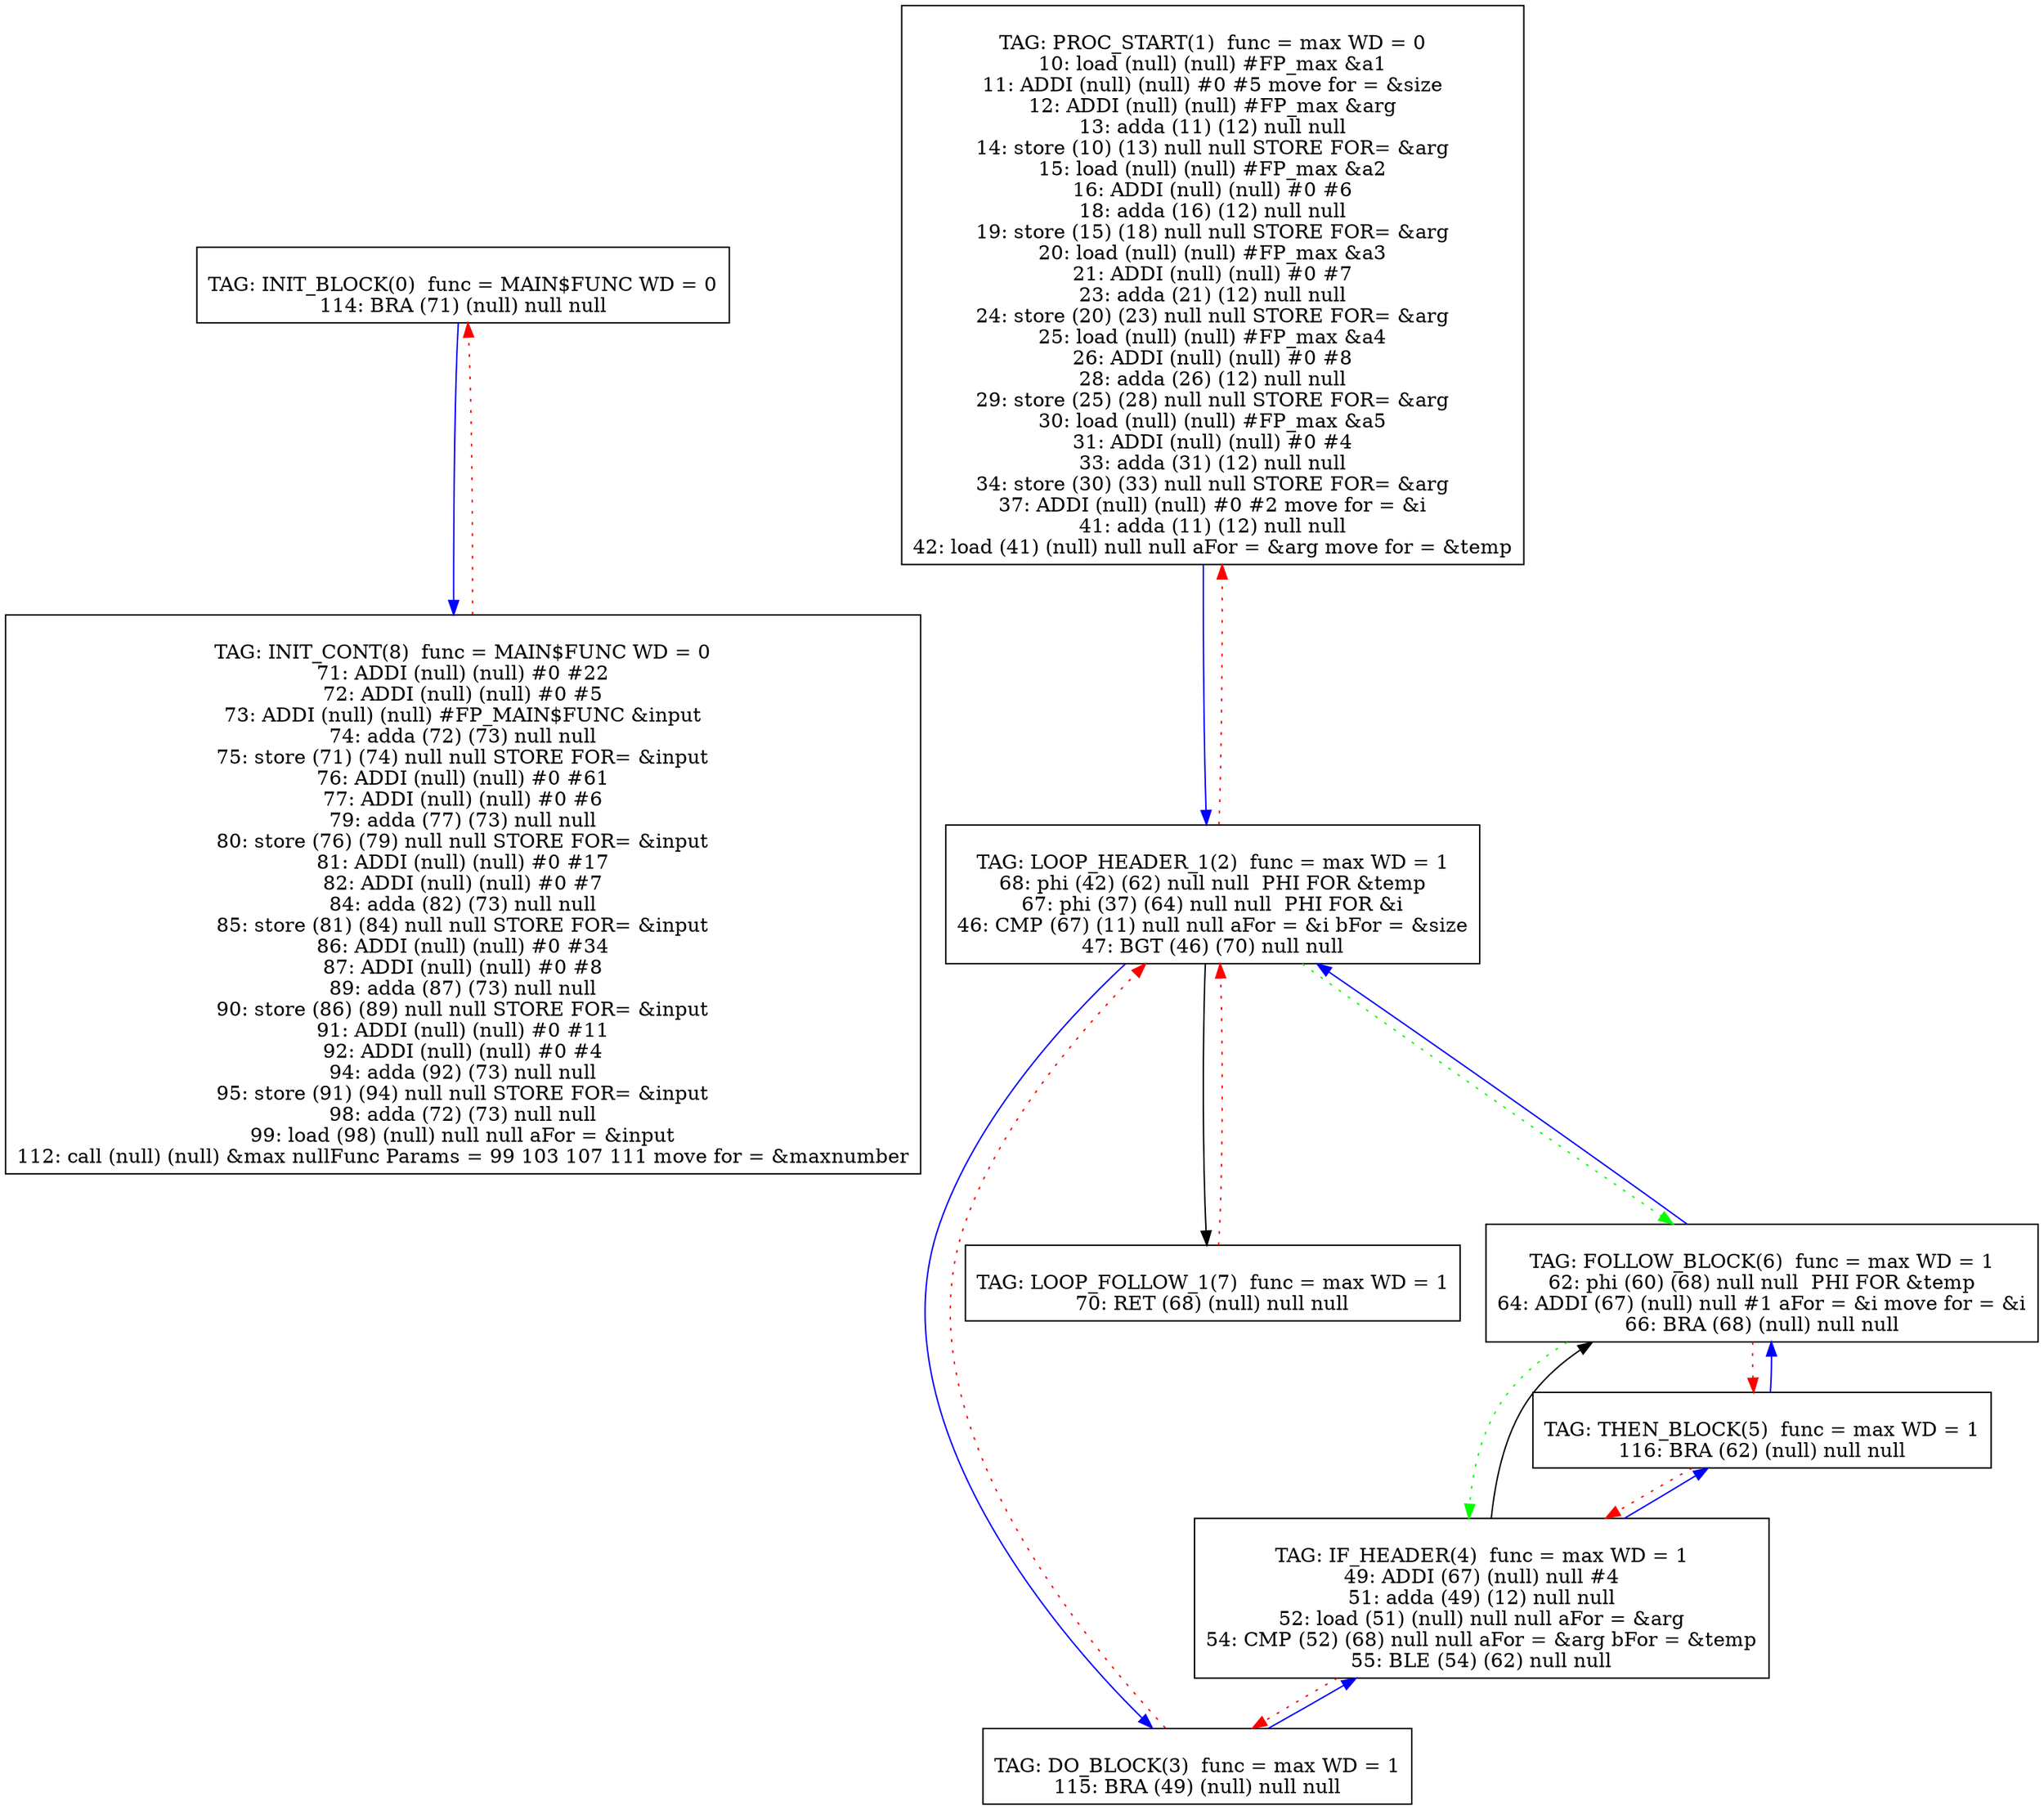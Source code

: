 digraph {
0[label="
TAG: INIT_BLOCK(0)  func = MAIN$FUNC WD = 0
114: BRA (71) (null) null null
"];
0[shape=box];
0 -> 8[color=blue]
1[label="
TAG: PROC_START(1)  func = max WD = 0
10: load (null) (null) #FP_max &a1
11: ADDI (null) (null) #0 #5 move for = &size
12: ADDI (null) (null) #FP_max &arg
13: adda (11) (12) null null
14: store (10) (13) null null STORE FOR= &arg
15: load (null) (null) #FP_max &a2
16: ADDI (null) (null) #0 #6
18: adda (16) (12) null null
19: store (15) (18) null null STORE FOR= &arg
20: load (null) (null) #FP_max &a3
21: ADDI (null) (null) #0 #7
23: adda (21) (12) null null
24: store (20) (23) null null STORE FOR= &arg
25: load (null) (null) #FP_max &a4
26: ADDI (null) (null) #0 #8
28: adda (26) (12) null null
29: store (25) (28) null null STORE FOR= &arg
30: load (null) (null) #FP_max &a5
31: ADDI (null) (null) #0 #4
33: adda (31) (12) null null
34: store (30) (33) null null STORE FOR= &arg
37: ADDI (null) (null) #0 #2 move for = &i
41: adda (11) (12) null null
42: load (41) (null) null null aFor = &arg move for = &temp
"];
1[shape=box];
1 -> 2[color=blue]
2[label="
TAG: LOOP_HEADER_1(2)  func = max WD = 1
68: phi (42) (62) null null  PHI FOR &temp
67: phi (37) (64) null null  PHI FOR &i
46: CMP (67) (11) null null aFor = &i bFor = &size
47: BGT (46) (70) null null
"];
2[shape=box];
2 -> 3[color=blue]
2 -> 7[color=black]
2 -> 1[color=red][style=dotted]
2 -> 6[color=green][style=dotted]
3[label="
TAG: DO_BLOCK(3)  func = max WD = 1
115: BRA (49) (null) null null
"];
3[shape=box];
3 -> 4[color=blue]
3 -> 2[color=red][style=dotted]
4[label="
TAG: IF_HEADER(4)  func = max WD = 1
49: ADDI (67) (null) null #4
51: adda (49) (12) null null
52: load (51) (null) null null aFor = &arg
54: CMP (52) (68) null null aFor = &arg bFor = &temp
55: BLE (54) (62) null null
"];
4[shape=box];
4 -> 5[color=blue]
4 -> 6[color=black]
4 -> 3[color=red][style=dotted]
5[label="
TAG: THEN_BLOCK(5)  func = max WD = 1
116: BRA (62) (null) null null
"];
5[shape=box];
5 -> 6[color=blue]
5 -> 4[color=red][style=dotted]
6[label="
TAG: FOLLOW_BLOCK(6)  func = max WD = 1
62: phi (60) (68) null null  PHI FOR &temp
64: ADDI (67) (null) null #1 aFor = &i move for = &i
66: BRA (68) (null) null null
"];
6[shape=box];
6 -> 2[color=blue]
6 -> 5[color=red][style=dotted]
6 -> 4[color=green][style=dotted]
7[label="
TAG: LOOP_FOLLOW_1(7)  func = max WD = 1
70: RET (68) (null) null null
"];
7[shape=box];
7 -> 2[color=red][style=dotted]
8[label="
TAG: INIT_CONT(8)  func = MAIN$FUNC WD = 0
71: ADDI (null) (null) #0 #22
72: ADDI (null) (null) #0 #5
73: ADDI (null) (null) #FP_MAIN$FUNC &input
74: adda (72) (73) null null
75: store (71) (74) null null STORE FOR= &input
76: ADDI (null) (null) #0 #61
77: ADDI (null) (null) #0 #6
79: adda (77) (73) null null
80: store (76) (79) null null STORE FOR= &input
81: ADDI (null) (null) #0 #17
82: ADDI (null) (null) #0 #7
84: adda (82) (73) null null
85: store (81) (84) null null STORE FOR= &input
86: ADDI (null) (null) #0 #34
87: ADDI (null) (null) #0 #8
89: adda (87) (73) null null
90: store (86) (89) null null STORE FOR= &input
91: ADDI (null) (null) #0 #11
92: ADDI (null) (null) #0 #4
94: adda (92) (73) null null
95: store (91) (94) null null STORE FOR= &input
98: adda (72) (73) null null
99: load (98) (null) null null aFor = &input
112: call (null) (null) &max nullFunc Params = 99 103 107 111 move for = &maxnumber
"];
8[shape=box];
8 -> 0[color=red][style=dotted]
}